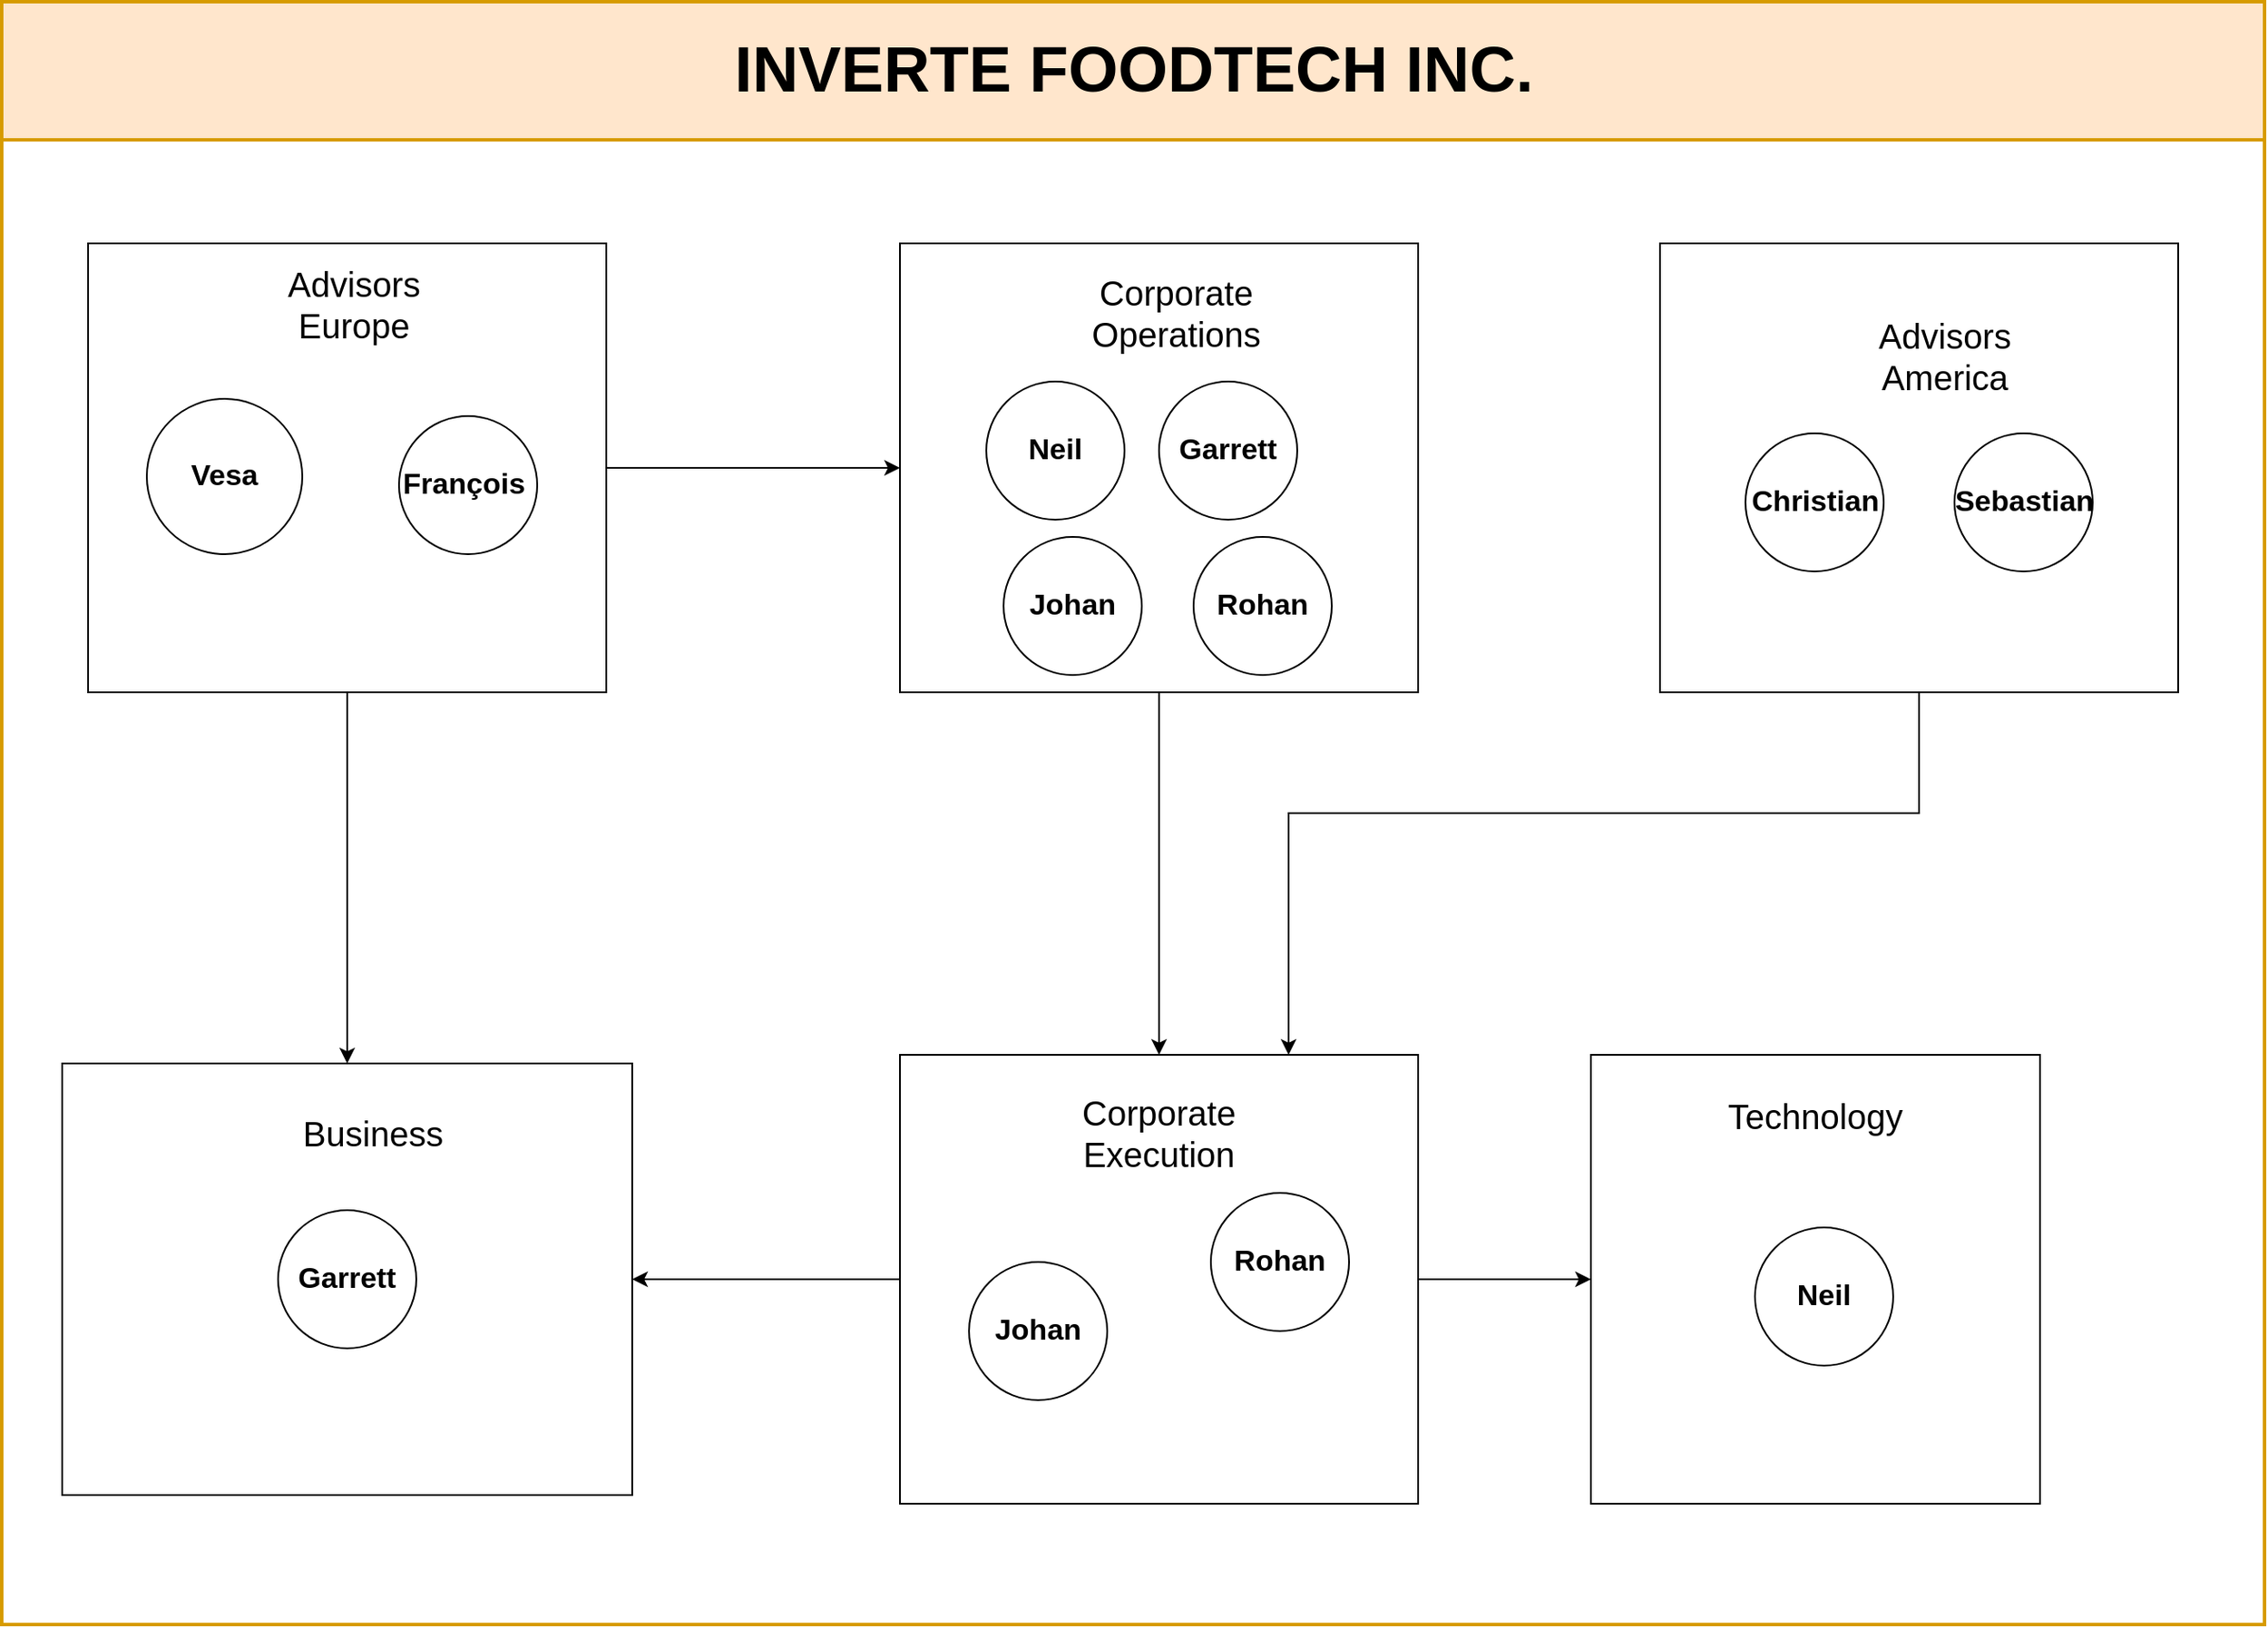 <mxfile version="21.2.8" type="device">
  <diagram id="prtHgNgQTEPvFCAcTncT" name="Page-1">
    <mxGraphModel dx="2735" dy="1348" grid="1" gridSize="10" guides="1" tooltips="1" connect="1" arrows="1" fold="1" page="1" pageScale="1" pageWidth="827" pageHeight="1169" math="0" shadow="0">
      <root>
        <mxCell id="0" />
        <mxCell id="1" parent="0" />
        <mxCell id="dNxyNK7c78bLwvsdeMH5-11" value="&lt;font style=&quot;font-size: 37px;&quot;&gt;INVERTE FOODTECH INC.&lt;/font&gt;" style="swimlane;html=1;startSize=80;horizontal=1;containerType=tree;glass=0;strokeWidth=2;fillColor=#ffe6cc;strokeColor=#d79b00;" parent="1" vertex="1">
          <mxGeometry x="-180" y="20" width="1310" height="940" as="geometry" />
        </mxCell>
        <mxCell id="U8MkMK5E624Xjxl5461s-17" value="" style="group" vertex="1" connectable="0" parent="dNxyNK7c78bLwvsdeMH5-11">
          <mxGeometry x="520" y="140" width="300" height="260" as="geometry" />
        </mxCell>
        <mxCell id="U8MkMK5E624Xjxl5461s-14" value="" style="rounded=0;whiteSpace=wrap;html=1;" vertex="1" parent="U8MkMK5E624Xjxl5461s-17">
          <mxGeometry width="300" height="260" as="geometry" />
        </mxCell>
        <mxCell id="U8MkMK5E624Xjxl5461s-15" value="Corporate Operations" style="text;html=1;strokeColor=none;fillColor=none;align=center;verticalAlign=middle;whiteSpace=wrap;rounded=0;strokeWidth=1;fontSize=20;fontStyle=0" vertex="1" parent="U8MkMK5E624Xjxl5461s-17">
          <mxGeometry x="130" y="25" width="60" height="30" as="geometry" />
        </mxCell>
        <mxCell id="U8MkMK5E624Xjxl5461s-19" value="&lt;b&gt;Garrett&lt;/b&gt;" style="ellipse;whiteSpace=wrap;html=1;aspect=fixed;strokeWidth=1;fontSize=17;" vertex="1" parent="U8MkMK5E624Xjxl5461s-17">
          <mxGeometry x="150" y="80" width="80" height="80" as="geometry" />
        </mxCell>
        <mxCell id="U8MkMK5E624Xjxl5461s-20" value="&lt;b&gt;Johan&lt;/b&gt;" style="ellipse;whiteSpace=wrap;html=1;aspect=fixed;strokeWidth=1;fontSize=17;" vertex="1" parent="U8MkMK5E624Xjxl5461s-17">
          <mxGeometry x="60" y="170" width="80" height="80" as="geometry" />
        </mxCell>
        <mxCell id="U8MkMK5E624Xjxl5461s-21" value="&lt;b&gt;Rohan&lt;/b&gt;" style="ellipse;whiteSpace=wrap;html=1;aspect=fixed;strokeWidth=1;fontSize=17;" vertex="1" parent="U8MkMK5E624Xjxl5461s-17">
          <mxGeometry x="170" y="170" width="80" height="80" as="geometry" />
        </mxCell>
        <mxCell id="U8MkMK5E624Xjxl5461s-38" value="&lt;b&gt;Neil&lt;/b&gt;" style="ellipse;whiteSpace=wrap;html=1;aspect=fixed;strokeWidth=1;fontSize=17;" vertex="1" parent="U8MkMK5E624Xjxl5461s-17">
          <mxGeometry x="50" y="80" width="80" height="80" as="geometry" />
        </mxCell>
        <mxCell id="U8MkMK5E624Xjxl5461s-22" value="" style="group" vertex="1" connectable="0" parent="dNxyNK7c78bLwvsdeMH5-11">
          <mxGeometry x="50" y="140" width="300" height="260" as="geometry" />
        </mxCell>
        <mxCell id="U8MkMK5E624Xjxl5461s-2" value="" style="rounded=0;whiteSpace=wrap;html=1;" vertex="1" parent="U8MkMK5E624Xjxl5461s-22">
          <mxGeometry width="300" height="260" as="geometry" />
        </mxCell>
        <mxCell id="U8MkMK5E624Xjxl5461s-3" value="Advisors Europe" style="text;html=1;strokeColor=none;fillColor=none;align=center;verticalAlign=middle;whiteSpace=wrap;rounded=0;strokeWidth=1;fontSize=20;fontStyle=0" vertex="1" parent="U8MkMK5E624Xjxl5461s-22">
          <mxGeometry x="124" y="20" width="60" height="30" as="geometry" />
        </mxCell>
        <mxCell id="U8MkMK5E624Xjxl5461s-4" value="&lt;b&gt;Vesa&lt;/b&gt;" style="ellipse;whiteSpace=wrap;html=1;aspect=fixed;strokeWidth=1;fontSize=17;" vertex="1" parent="U8MkMK5E624Xjxl5461s-22">
          <mxGeometry x="34" y="90" width="90" height="90" as="geometry" />
        </mxCell>
        <mxCell id="U8MkMK5E624Xjxl5461s-5" value="&lt;b&gt;François&amp;nbsp;&lt;/b&gt;" style="ellipse;whiteSpace=wrap;html=1;aspect=fixed;strokeWidth=1;fontSize=17;" vertex="1" parent="U8MkMK5E624Xjxl5461s-22">
          <mxGeometry x="180" y="100" width="80" height="80" as="geometry" />
        </mxCell>
        <mxCell id="U8MkMK5E624Xjxl5461s-25" value="" style="group" vertex="1" connectable="0" parent="dNxyNK7c78bLwvsdeMH5-11">
          <mxGeometry x="520" y="610" width="300" height="260" as="geometry" />
        </mxCell>
        <mxCell id="U8MkMK5E624Xjxl5461s-9" value="" style="rounded=0;whiteSpace=wrap;html=1;" vertex="1" parent="U8MkMK5E624Xjxl5461s-25">
          <mxGeometry width="300" height="260" as="geometry" />
        </mxCell>
        <mxCell id="jXM_P56Kqkt2mH37Rr3L-33" value="Corporate Execution" style="text;html=1;strokeColor=none;fillColor=none;align=center;verticalAlign=middle;whiteSpace=wrap;rounded=0;strokeWidth=1;fontSize=20;fontStyle=0" parent="U8MkMK5E624Xjxl5461s-25" vertex="1">
          <mxGeometry x="120" y="30" width="60" height="30" as="geometry" />
        </mxCell>
        <mxCell id="U8MkMK5E624Xjxl5461s-11" value="&lt;b&gt;Johan&lt;/b&gt;" style="ellipse;whiteSpace=wrap;html=1;aspect=fixed;strokeWidth=1;fontSize=17;" vertex="1" parent="U8MkMK5E624Xjxl5461s-25">
          <mxGeometry x="40" y="120" width="80" height="80" as="geometry" />
        </mxCell>
        <mxCell id="U8MkMK5E624Xjxl5461s-12" value="&lt;b&gt;Rohan&lt;/b&gt;" style="ellipse;whiteSpace=wrap;html=1;aspect=fixed;strokeWidth=1;fontSize=17;" vertex="1" parent="U8MkMK5E624Xjxl5461s-25">
          <mxGeometry x="180" y="80" width="80" height="80" as="geometry" />
        </mxCell>
        <mxCell id="U8MkMK5E624Xjxl5461s-27" style="edgeStyle=orthogonalEdgeStyle;rounded=0;orthogonalLoop=1;jettySize=auto;html=1;entryX=0;entryY=0.5;entryDx=0;entryDy=0;" edge="1" parent="dNxyNK7c78bLwvsdeMH5-11" source="U8MkMK5E624Xjxl5461s-2" target="U8MkMK5E624Xjxl5461s-14">
          <mxGeometry relative="1" as="geometry" />
        </mxCell>
        <mxCell id="U8MkMK5E624Xjxl5461s-28" value="" style="whiteSpace=wrap;html=1;aspect=fixed;" vertex="1" parent="dNxyNK7c78bLwvsdeMH5-11">
          <mxGeometry x="920" y="610" width="260" height="260" as="geometry" />
        </mxCell>
        <mxCell id="U8MkMK5E624Xjxl5461s-29" value="Technology" style="text;html=1;strokeColor=none;fillColor=none;align=center;verticalAlign=middle;whiteSpace=wrap;rounded=0;strokeWidth=1;fontSize=20;fontStyle=0" vertex="1" parent="dNxyNK7c78bLwvsdeMH5-11">
          <mxGeometry x="1015" y="630" width="70" height="30" as="geometry" />
        </mxCell>
        <mxCell id="U8MkMK5E624Xjxl5461s-30" value="&lt;b&gt;Neil&lt;/b&gt;" style="ellipse;whiteSpace=wrap;html=1;aspect=fixed;strokeWidth=1;fontSize=17;" vertex="1" parent="dNxyNK7c78bLwvsdeMH5-11">
          <mxGeometry x="1015" y="710" width="80" height="80" as="geometry" />
        </mxCell>
        <mxCell id="U8MkMK5E624Xjxl5461s-31" style="edgeStyle=orthogonalEdgeStyle;rounded=0;orthogonalLoop=1;jettySize=auto;html=1;entryX=0;entryY=0.5;entryDx=0;entryDy=0;" edge="1" parent="dNxyNK7c78bLwvsdeMH5-11" source="U8MkMK5E624Xjxl5461s-9" target="U8MkMK5E624Xjxl5461s-28">
          <mxGeometry relative="1" as="geometry" />
        </mxCell>
        <mxCell id="U8MkMK5E624Xjxl5461s-33" style="edgeStyle=orthogonalEdgeStyle;rounded=0;orthogonalLoop=1;jettySize=auto;html=1;" edge="1" parent="dNxyNK7c78bLwvsdeMH5-11" source="U8MkMK5E624Xjxl5461s-14" target="U8MkMK5E624Xjxl5461s-9">
          <mxGeometry relative="1" as="geometry" />
        </mxCell>
        <mxCell id="U8MkMK5E624Xjxl5461s-34" value="" style="rounded=0;whiteSpace=wrap;html=1;" vertex="1" parent="dNxyNK7c78bLwvsdeMH5-11">
          <mxGeometry x="35" y="615" width="330" height="250" as="geometry" />
        </mxCell>
        <mxCell id="U8MkMK5E624Xjxl5461s-24" value="" style="group" vertex="1" connectable="0" parent="dNxyNK7c78bLwvsdeMH5-11">
          <mxGeometry x="960" y="140" width="300" height="260" as="geometry" />
        </mxCell>
        <mxCell id="U8MkMK5E624Xjxl5461s-6" value="" style="rounded=0;whiteSpace=wrap;html=1;" vertex="1" parent="U8MkMK5E624Xjxl5461s-24">
          <mxGeometry width="300" height="260" as="geometry" />
        </mxCell>
        <mxCell id="U8MkMK5E624Xjxl5461s-23" value="" style="group" vertex="1" connectable="0" parent="U8MkMK5E624Xjxl5461s-24">
          <mxGeometry x="49.5" y="50" width="201" height="140" as="geometry" />
        </mxCell>
        <mxCell id="jXM_P56Kqkt2mH37Rr3L-34" value="&lt;b&gt;Christian&lt;/b&gt;" style="ellipse;whiteSpace=wrap;html=1;aspect=fixed;strokeWidth=1;fontSize=17;" parent="U8MkMK5E624Xjxl5461s-23" vertex="1">
          <mxGeometry y="60" width="80" height="80" as="geometry" />
        </mxCell>
        <mxCell id="U8MkMK5E624Xjxl5461s-7" value="Advisors America" style="text;html=1;strokeColor=none;fillColor=none;align=center;verticalAlign=middle;whiteSpace=wrap;rounded=0;strokeWidth=1;fontSize=20;fontStyle=0" vertex="1" parent="U8MkMK5E624Xjxl5461s-23">
          <mxGeometry x="85" width="60" height="30" as="geometry" />
        </mxCell>
        <mxCell id="U8MkMK5E624Xjxl5461s-8" value="&lt;b&gt;Sebastian&lt;/b&gt;" style="ellipse;whiteSpace=wrap;html=1;aspect=fixed;strokeWidth=1;fontSize=17;" vertex="1" parent="U8MkMK5E624Xjxl5461s-23">
          <mxGeometry x="121" y="60" width="80" height="80" as="geometry" />
        </mxCell>
        <mxCell id="U8MkMK5E624Xjxl5461s-35" style="edgeStyle=orthogonalEdgeStyle;rounded=0;orthogonalLoop=1;jettySize=auto;html=1;entryX=0.75;entryY=0;entryDx=0;entryDy=0;" edge="1" parent="dNxyNK7c78bLwvsdeMH5-11" source="U8MkMK5E624Xjxl5461s-6" target="U8MkMK5E624Xjxl5461s-9">
          <mxGeometry relative="1" as="geometry">
            <Array as="points">
              <mxPoint x="1110" y="470" />
              <mxPoint x="745" y="470" />
            </Array>
          </mxGeometry>
        </mxCell>
        <mxCell id="U8MkMK5E624Xjxl5461s-36" value="Business" style="text;html=1;strokeColor=none;fillColor=none;align=center;verticalAlign=middle;whiteSpace=wrap;rounded=0;strokeWidth=1;fontSize=20;fontStyle=0" vertex="1" parent="dNxyNK7c78bLwvsdeMH5-11">
          <mxGeometry x="180" y="640" width="70" height="30" as="geometry" />
        </mxCell>
        <mxCell id="U8MkMK5E624Xjxl5461s-37" style="edgeStyle=orthogonalEdgeStyle;rounded=0;orthogonalLoop=1;jettySize=auto;html=1;entryX=1;entryY=0.5;entryDx=0;entryDy=0;" edge="1" parent="dNxyNK7c78bLwvsdeMH5-11" source="U8MkMK5E624Xjxl5461s-9" target="U8MkMK5E624Xjxl5461s-34">
          <mxGeometry relative="1" as="geometry" />
        </mxCell>
        <mxCell id="U8MkMK5E624Xjxl5461s-39" value="&lt;b&gt;Garrett&lt;/b&gt;" style="ellipse;whiteSpace=wrap;html=1;aspect=fixed;strokeWidth=1;fontSize=17;" vertex="1" parent="dNxyNK7c78bLwvsdeMH5-11">
          <mxGeometry x="160" y="700" width="80" height="80" as="geometry" />
        </mxCell>
        <mxCell id="U8MkMK5E624Xjxl5461s-40" style="edgeStyle=orthogonalEdgeStyle;rounded=0;orthogonalLoop=1;jettySize=auto;html=1;entryX=0.5;entryY=0;entryDx=0;entryDy=0;" edge="1" parent="dNxyNK7c78bLwvsdeMH5-11" source="U8MkMK5E624Xjxl5461s-2" target="U8MkMK5E624Xjxl5461s-34">
          <mxGeometry relative="1" as="geometry" />
        </mxCell>
      </root>
    </mxGraphModel>
  </diagram>
</mxfile>
